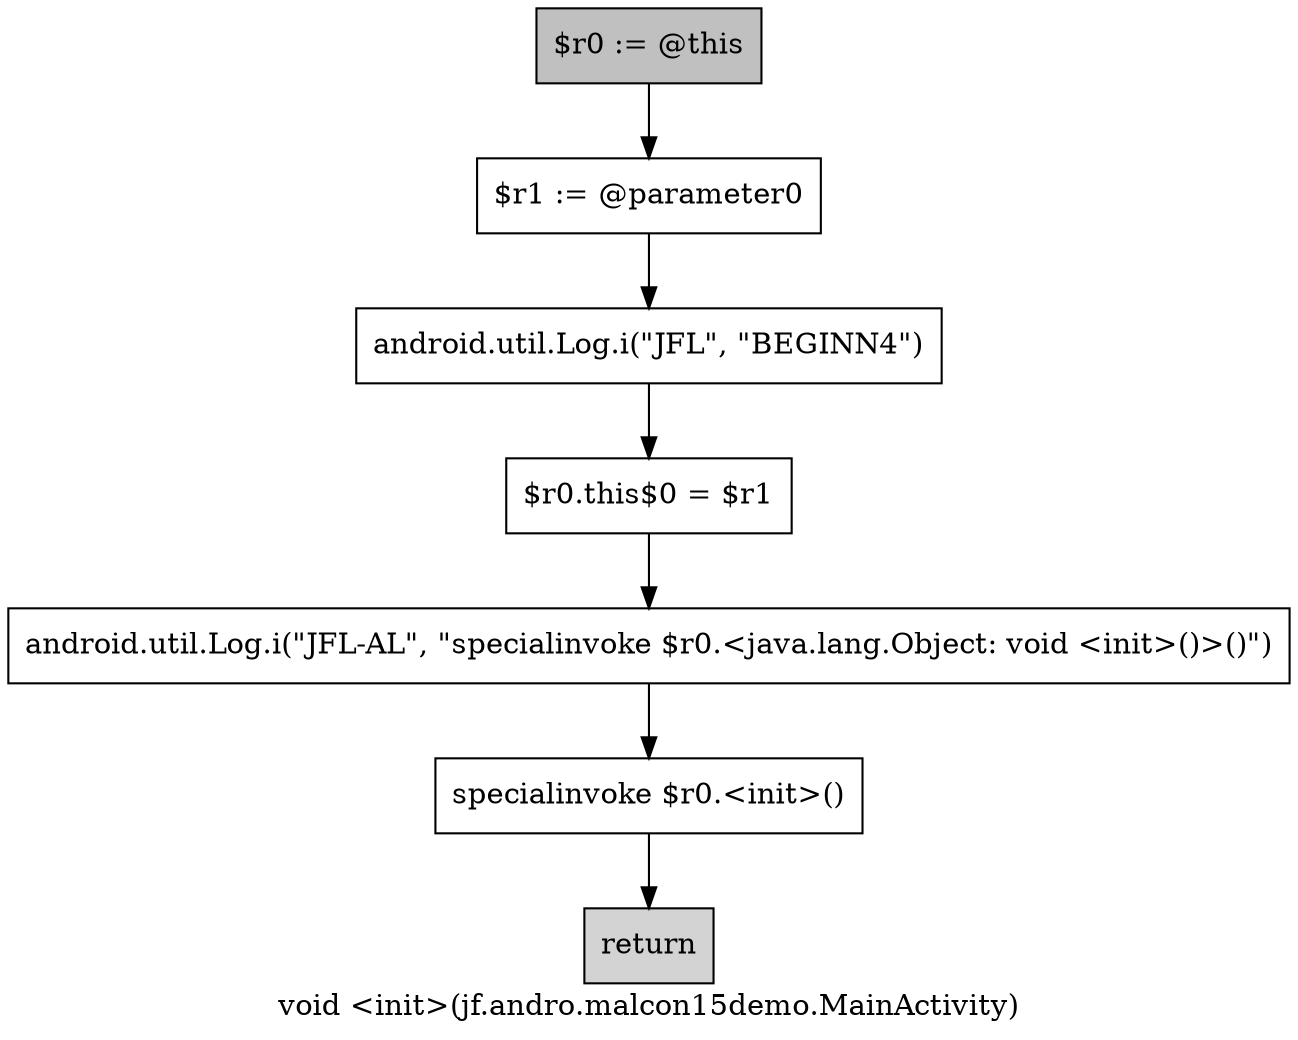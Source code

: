 digraph "<jf.andro.malcon15demo.MainActivity$1: void <init>(jf.andro.malcon15demo.MainActivity)>" {
    label="void <init>(jf.andro.malcon15demo.MainActivity)";
    node [shape=box];
    "0" [method=23441,key=655638661,style=filled,fillcolor=gray,label="$r0 := @this",];
    "1" [method=23441,key=1912240341,label="$r1 := @parameter0",];
    "0"->"1";
    "2" [method=23441,key=1855744827,invoke_target="<android.util.Log: int i(java.lang.String,java.lang.String)>",invoke_real="<android.util.Log: int i(java.lang.String,java.lang.String)>",label="android.util.Log.i(\"JFL\", \"BEGINN4\")",];
    "1"->"2";
    "3" [method=23441,key=1996376671,label="$r0.this$0 = $r1",];
    "2"->"3";
    "4" [method=23441,key=338294946,invoke_target="<android.util.Log: int i(java.lang.String,java.lang.String)>",invoke_real="<android.util.Log: int i(java.lang.String,java.lang.String)>",label="android.util.Log.i(\"JFL-AL\", \"specialinvoke $r0.<java.lang.Object: void <init>()>()\")",];
    "3"->"4";
    "5" [method=23441,key=1061925407,invoke_target="<java.lang.Object: void <init>()>",invoke_real="<java.lang.Object: void <init>()>",label="specialinvoke $r0.<init>()",];
    "4"->"5";
    "6" [method=23441,key=500517363,style=filled,fillcolor=lightgray,label="return",];
    "5"->"6";
}
